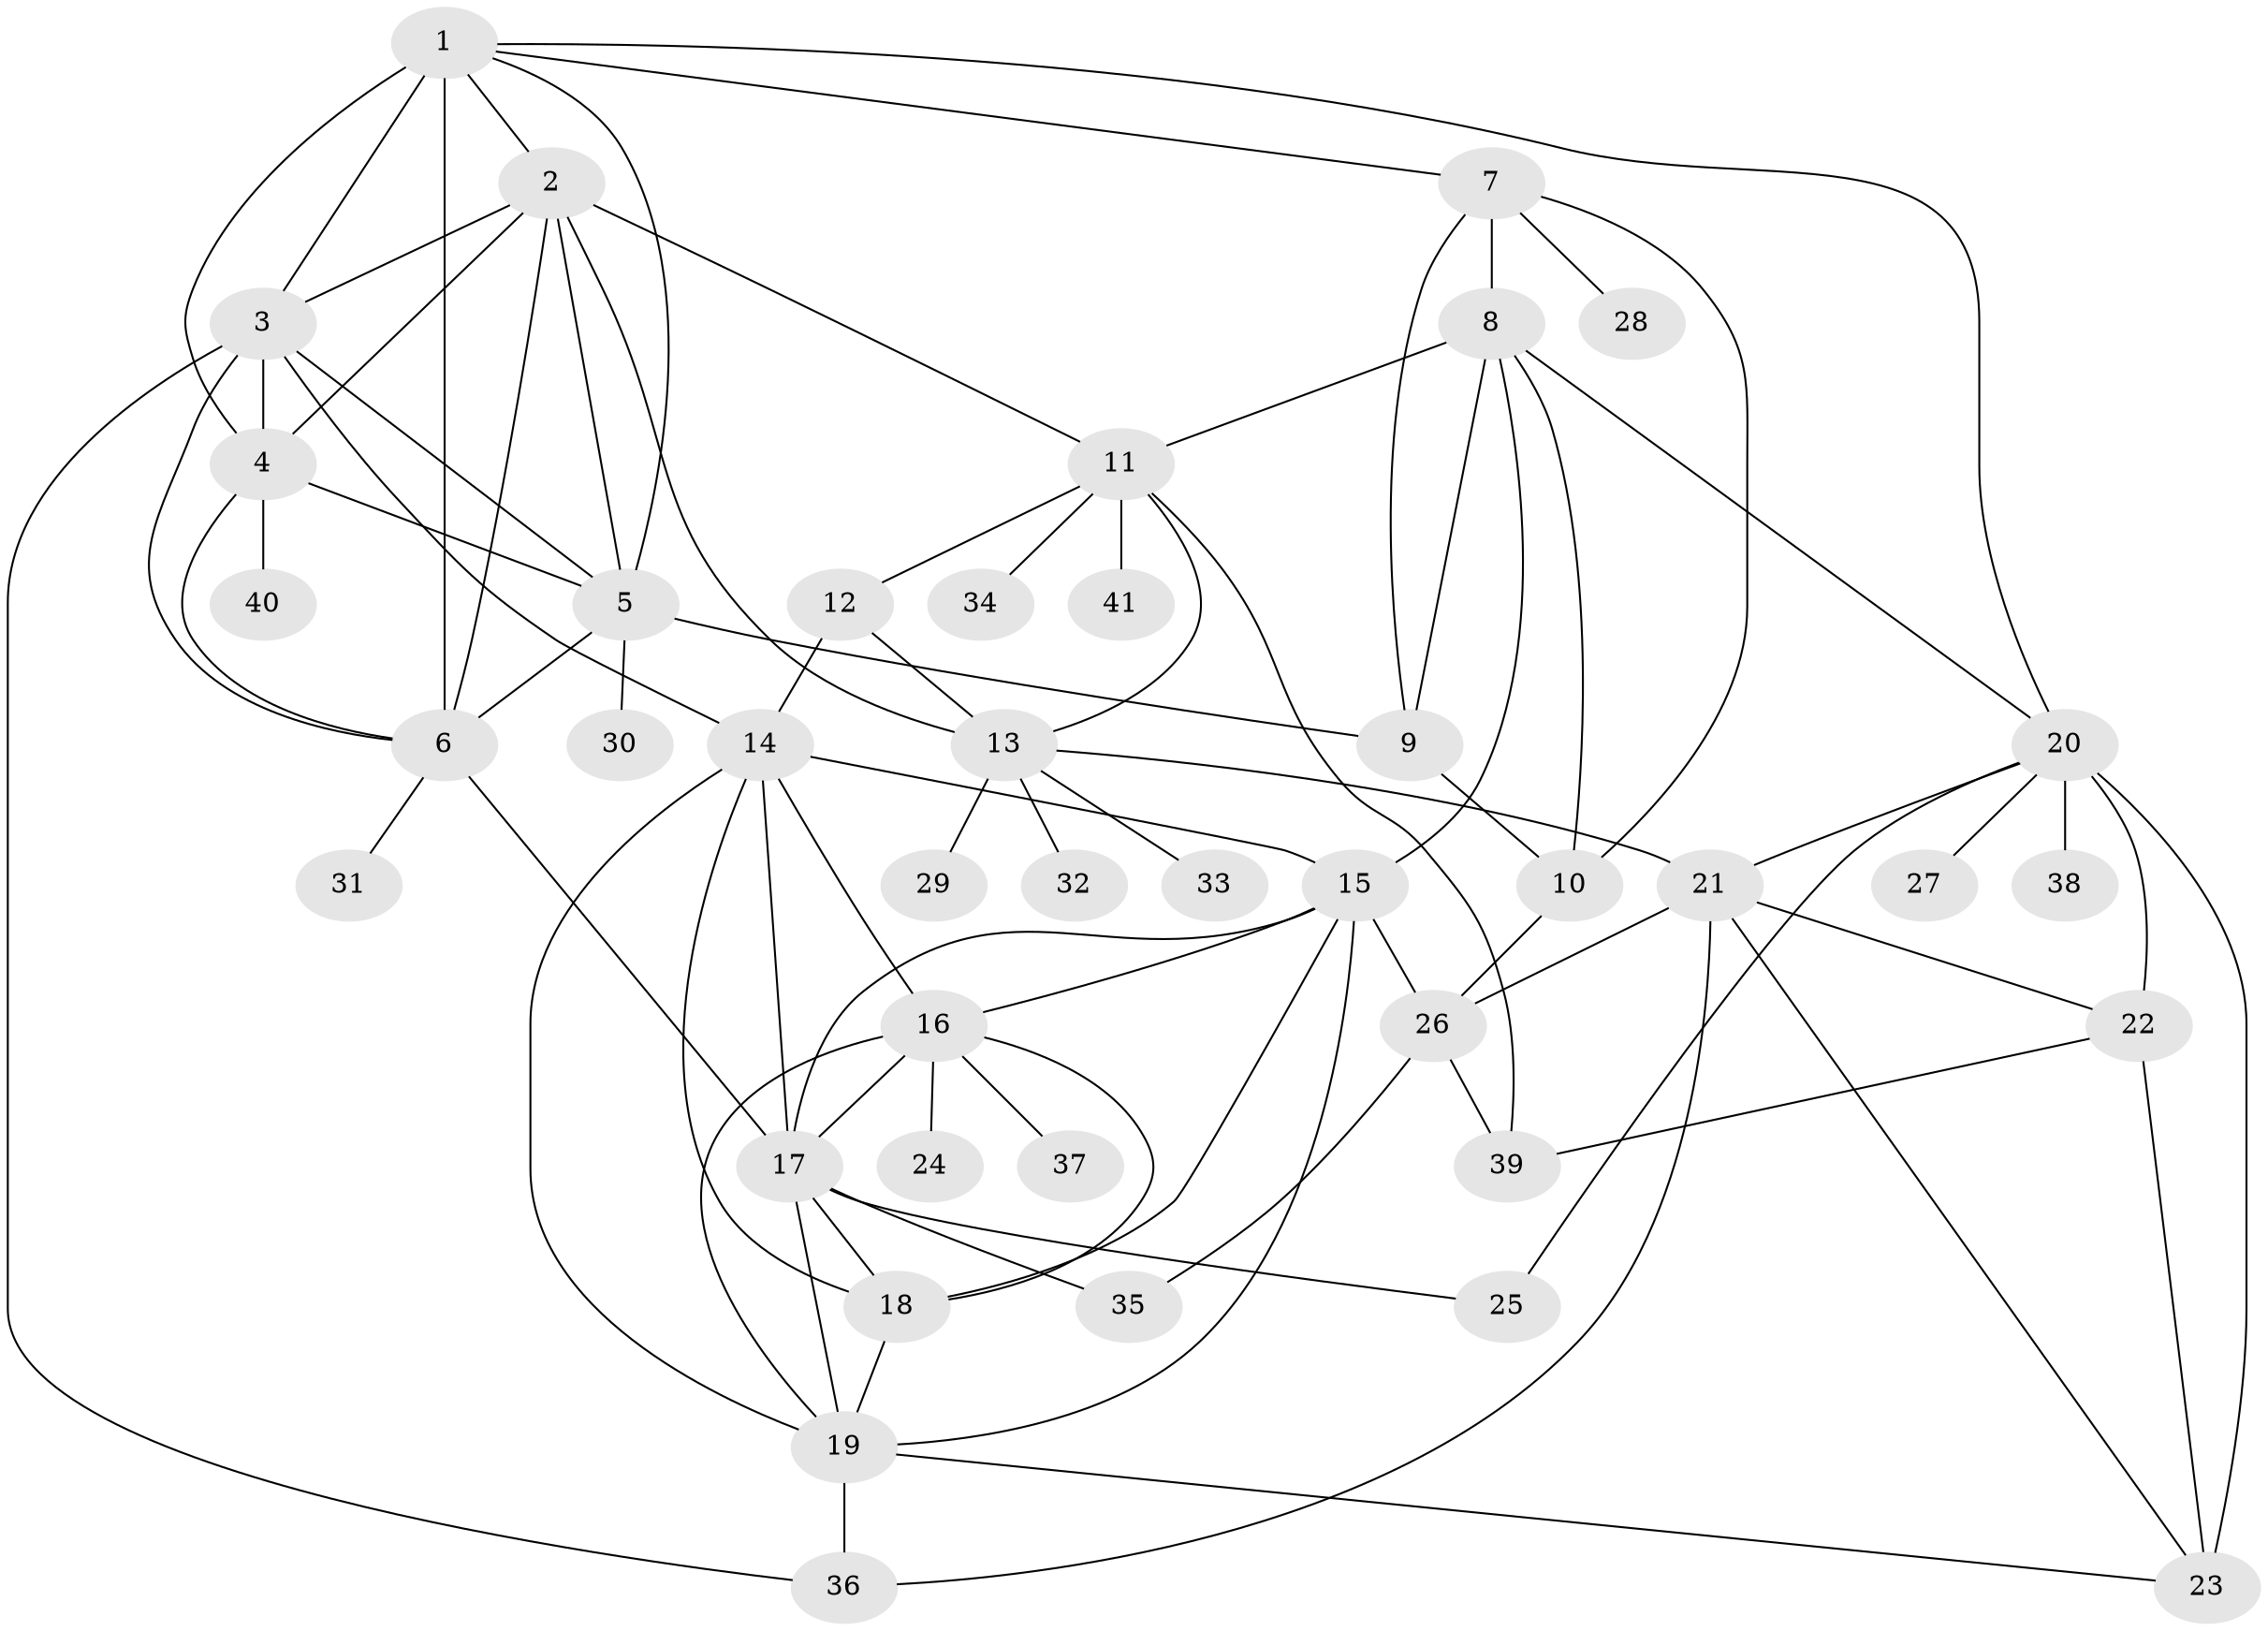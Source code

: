 // original degree distribution, {10: 0.022727272727272728, 8: 0.045454545454545456, 6: 0.030303030303030304, 7: 0.03787878787878788, 11: 0.007575757575757576, 5: 0.007575757575757576, 9: 0.045454545454545456, 16: 0.007575757575757576, 12: 0.022727272727272728, 1: 0.5606060606060606, 2: 0.1590909090909091, 3: 0.05303030303030303}
// Generated by graph-tools (version 1.1) at 2025/52/03/04/25 22:52:22]
// undirected, 41 vertices, 84 edges
graph export_dot {
  node [color=gray90,style=filled];
  1;
  2;
  3;
  4;
  5;
  6;
  7;
  8;
  9;
  10;
  11;
  12;
  13;
  14;
  15;
  16;
  17;
  18;
  19;
  20;
  21;
  22;
  23;
  24;
  25;
  26;
  27;
  28;
  29;
  30;
  31;
  32;
  33;
  34;
  35;
  36;
  37;
  38;
  39;
  40;
  41;
  1 -- 2 [weight=1.0];
  1 -- 3 [weight=3.0];
  1 -- 4 [weight=1.0];
  1 -- 5 [weight=1.0];
  1 -- 6 [weight=1.0];
  1 -- 7 [weight=1.0];
  1 -- 20 [weight=1.0];
  2 -- 3 [weight=1.0];
  2 -- 4 [weight=1.0];
  2 -- 5 [weight=1.0];
  2 -- 6 [weight=1.0];
  2 -- 11 [weight=1.0];
  2 -- 13 [weight=1.0];
  3 -- 4 [weight=1.0];
  3 -- 5 [weight=1.0];
  3 -- 6 [weight=1.0];
  3 -- 14 [weight=1.0];
  3 -- 36 [weight=1.0];
  4 -- 5 [weight=1.0];
  4 -- 6 [weight=1.0];
  4 -- 40 [weight=1.0];
  5 -- 6 [weight=1.0];
  5 -- 9 [weight=1.0];
  5 -- 30 [weight=1.0];
  6 -- 17 [weight=1.0];
  6 -- 31 [weight=1.0];
  7 -- 8 [weight=3.0];
  7 -- 9 [weight=3.0];
  7 -- 10 [weight=3.0];
  7 -- 28 [weight=1.0];
  8 -- 9 [weight=1.0];
  8 -- 10 [weight=1.0];
  8 -- 11 [weight=1.0];
  8 -- 15 [weight=1.0];
  8 -- 20 [weight=1.0];
  9 -- 10 [weight=1.0];
  10 -- 26 [weight=4.0];
  11 -- 12 [weight=4.0];
  11 -- 13 [weight=4.0];
  11 -- 34 [weight=1.0];
  11 -- 39 [weight=1.0];
  11 -- 41 [weight=1.0];
  12 -- 13 [weight=1.0];
  12 -- 14 [weight=1.0];
  13 -- 21 [weight=1.0];
  13 -- 29 [weight=5.0];
  13 -- 32 [weight=1.0];
  13 -- 33 [weight=1.0];
  14 -- 15 [weight=1.0];
  14 -- 16 [weight=1.0];
  14 -- 17 [weight=1.0];
  14 -- 18 [weight=1.0];
  14 -- 19 [weight=1.0];
  15 -- 16 [weight=1.0];
  15 -- 17 [weight=1.0];
  15 -- 18 [weight=1.0];
  15 -- 19 [weight=1.0];
  15 -- 26 [weight=1.0];
  16 -- 17 [weight=1.0];
  16 -- 18 [weight=1.0];
  16 -- 19 [weight=1.0];
  16 -- 24 [weight=5.0];
  16 -- 37 [weight=1.0];
  17 -- 18 [weight=1.0];
  17 -- 19 [weight=1.0];
  17 -- 25 [weight=1.0];
  17 -- 35 [weight=1.0];
  18 -- 19 [weight=1.0];
  19 -- 23 [weight=1.0];
  19 -- 36 [weight=1.0];
  20 -- 21 [weight=3.0];
  20 -- 22 [weight=6.0];
  20 -- 23 [weight=3.0];
  20 -- 25 [weight=1.0];
  20 -- 27 [weight=1.0];
  20 -- 38 [weight=4.0];
  21 -- 22 [weight=1.0];
  21 -- 23 [weight=1.0];
  21 -- 26 [weight=1.0];
  21 -- 36 [weight=1.0];
  22 -- 23 [weight=1.0];
  22 -- 39 [weight=1.0];
  26 -- 35 [weight=1.0];
  26 -- 39 [weight=1.0];
}
